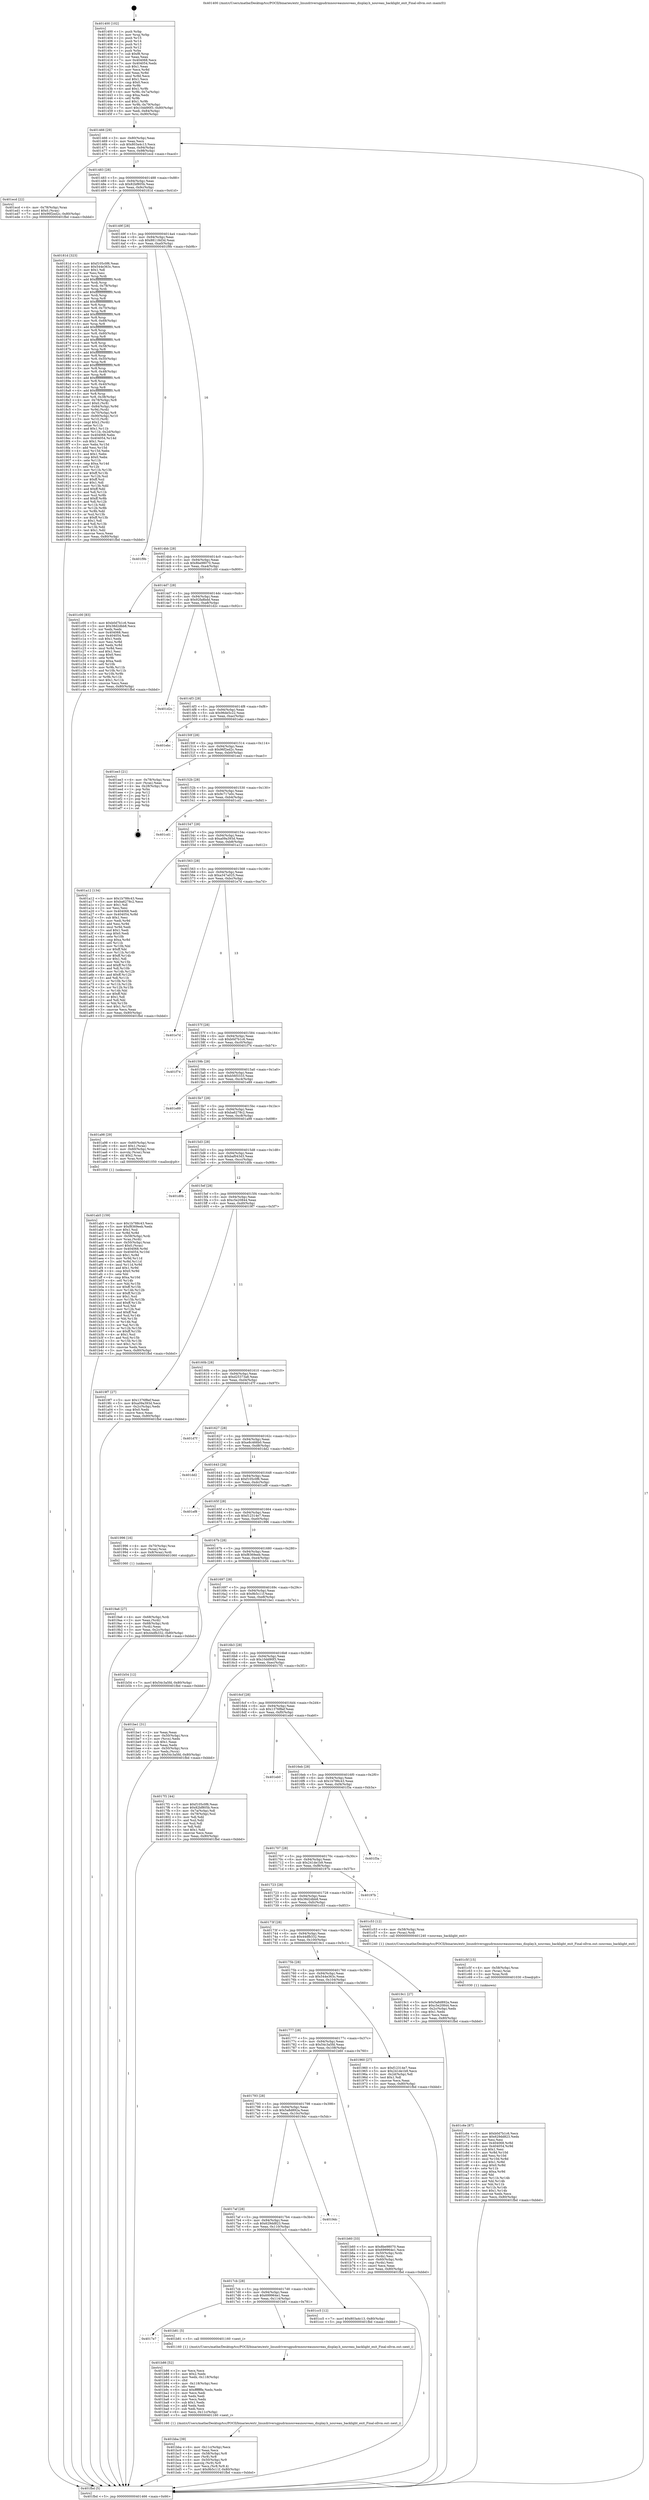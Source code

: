 digraph "0x401400" {
  label = "0x401400 (/mnt/c/Users/mathe/Desktop/tcc/POCII/binaries/extr_linuxdriversgpudrmnouveaunouveau_display.h_nouveau_backlight_exit_Final-ollvm.out::main(0))"
  labelloc = "t"
  node[shape=record]

  Entry [label="",width=0.3,height=0.3,shape=circle,fillcolor=black,style=filled]
  "0x401466" [label="{
     0x401466 [29]\l
     | [instrs]\l
     &nbsp;&nbsp;0x401466 \<+3\>: mov -0x80(%rbp),%eax\l
     &nbsp;&nbsp;0x401469 \<+2\>: mov %eax,%ecx\l
     &nbsp;&nbsp;0x40146b \<+6\>: sub $0x803a4c13,%ecx\l
     &nbsp;&nbsp;0x401471 \<+6\>: mov %eax,-0x94(%rbp)\l
     &nbsp;&nbsp;0x401477 \<+6\>: mov %ecx,-0x98(%rbp)\l
     &nbsp;&nbsp;0x40147d \<+6\>: je 0000000000401ecd \<main+0xacd\>\l
  }"]
  "0x401ecd" [label="{
     0x401ecd [22]\l
     | [instrs]\l
     &nbsp;&nbsp;0x401ecd \<+4\>: mov -0x78(%rbp),%rax\l
     &nbsp;&nbsp;0x401ed1 \<+6\>: movl $0x0,(%rax)\l
     &nbsp;&nbsp;0x401ed7 \<+7\>: movl $0x96f2ed2c,-0x80(%rbp)\l
     &nbsp;&nbsp;0x401ede \<+5\>: jmp 0000000000401fbd \<main+0xbbd\>\l
  }"]
  "0x401483" [label="{
     0x401483 [28]\l
     | [instrs]\l
     &nbsp;&nbsp;0x401483 \<+5\>: jmp 0000000000401488 \<main+0x88\>\l
     &nbsp;&nbsp;0x401488 \<+6\>: mov -0x94(%rbp),%eax\l
     &nbsp;&nbsp;0x40148e \<+5\>: sub $0x82bf805b,%eax\l
     &nbsp;&nbsp;0x401493 \<+6\>: mov %eax,-0x9c(%rbp)\l
     &nbsp;&nbsp;0x401499 \<+6\>: je 000000000040181d \<main+0x41d\>\l
  }"]
  Exit [label="",width=0.3,height=0.3,shape=circle,fillcolor=black,style=filled,peripheries=2]
  "0x40181d" [label="{
     0x40181d [323]\l
     | [instrs]\l
     &nbsp;&nbsp;0x40181d \<+5\>: mov $0xf105c0f6,%eax\l
     &nbsp;&nbsp;0x401822 \<+5\>: mov $0x544e363c,%ecx\l
     &nbsp;&nbsp;0x401827 \<+2\>: mov $0x1,%dl\l
     &nbsp;&nbsp;0x401829 \<+2\>: xor %esi,%esi\l
     &nbsp;&nbsp;0x40182b \<+3\>: mov %rsp,%rdi\l
     &nbsp;&nbsp;0x40182e \<+4\>: add $0xfffffffffffffff0,%rdi\l
     &nbsp;&nbsp;0x401832 \<+3\>: mov %rdi,%rsp\l
     &nbsp;&nbsp;0x401835 \<+4\>: mov %rdi,-0x78(%rbp)\l
     &nbsp;&nbsp;0x401839 \<+3\>: mov %rsp,%rdi\l
     &nbsp;&nbsp;0x40183c \<+4\>: add $0xfffffffffffffff0,%rdi\l
     &nbsp;&nbsp;0x401840 \<+3\>: mov %rdi,%rsp\l
     &nbsp;&nbsp;0x401843 \<+3\>: mov %rsp,%r8\l
     &nbsp;&nbsp;0x401846 \<+4\>: add $0xfffffffffffffff0,%r8\l
     &nbsp;&nbsp;0x40184a \<+3\>: mov %r8,%rsp\l
     &nbsp;&nbsp;0x40184d \<+4\>: mov %r8,-0x70(%rbp)\l
     &nbsp;&nbsp;0x401851 \<+3\>: mov %rsp,%r8\l
     &nbsp;&nbsp;0x401854 \<+4\>: add $0xfffffffffffffff0,%r8\l
     &nbsp;&nbsp;0x401858 \<+3\>: mov %r8,%rsp\l
     &nbsp;&nbsp;0x40185b \<+4\>: mov %r8,-0x68(%rbp)\l
     &nbsp;&nbsp;0x40185f \<+3\>: mov %rsp,%r8\l
     &nbsp;&nbsp;0x401862 \<+4\>: add $0xfffffffffffffff0,%r8\l
     &nbsp;&nbsp;0x401866 \<+3\>: mov %r8,%rsp\l
     &nbsp;&nbsp;0x401869 \<+4\>: mov %r8,-0x60(%rbp)\l
     &nbsp;&nbsp;0x40186d \<+3\>: mov %rsp,%r8\l
     &nbsp;&nbsp;0x401870 \<+4\>: add $0xfffffffffffffff0,%r8\l
     &nbsp;&nbsp;0x401874 \<+3\>: mov %r8,%rsp\l
     &nbsp;&nbsp;0x401877 \<+4\>: mov %r8,-0x58(%rbp)\l
     &nbsp;&nbsp;0x40187b \<+3\>: mov %rsp,%r8\l
     &nbsp;&nbsp;0x40187e \<+4\>: add $0xfffffffffffffff0,%r8\l
     &nbsp;&nbsp;0x401882 \<+3\>: mov %r8,%rsp\l
     &nbsp;&nbsp;0x401885 \<+4\>: mov %r8,-0x50(%rbp)\l
     &nbsp;&nbsp;0x401889 \<+3\>: mov %rsp,%r8\l
     &nbsp;&nbsp;0x40188c \<+4\>: add $0xfffffffffffffff0,%r8\l
     &nbsp;&nbsp;0x401890 \<+3\>: mov %r8,%rsp\l
     &nbsp;&nbsp;0x401893 \<+4\>: mov %r8,-0x48(%rbp)\l
     &nbsp;&nbsp;0x401897 \<+3\>: mov %rsp,%r8\l
     &nbsp;&nbsp;0x40189a \<+4\>: add $0xfffffffffffffff0,%r8\l
     &nbsp;&nbsp;0x40189e \<+3\>: mov %r8,%rsp\l
     &nbsp;&nbsp;0x4018a1 \<+4\>: mov %r8,-0x40(%rbp)\l
     &nbsp;&nbsp;0x4018a5 \<+3\>: mov %rsp,%r8\l
     &nbsp;&nbsp;0x4018a8 \<+4\>: add $0xfffffffffffffff0,%r8\l
     &nbsp;&nbsp;0x4018ac \<+3\>: mov %r8,%rsp\l
     &nbsp;&nbsp;0x4018af \<+4\>: mov %r8,-0x38(%rbp)\l
     &nbsp;&nbsp;0x4018b3 \<+4\>: mov -0x78(%rbp),%r8\l
     &nbsp;&nbsp;0x4018b7 \<+7\>: movl $0x0,(%r8)\l
     &nbsp;&nbsp;0x4018be \<+7\>: mov -0x84(%rbp),%r9d\l
     &nbsp;&nbsp;0x4018c5 \<+3\>: mov %r9d,(%rdi)\l
     &nbsp;&nbsp;0x4018c8 \<+4\>: mov -0x70(%rbp),%r8\l
     &nbsp;&nbsp;0x4018cc \<+7\>: mov -0x90(%rbp),%r10\l
     &nbsp;&nbsp;0x4018d3 \<+3\>: mov %r10,(%r8)\l
     &nbsp;&nbsp;0x4018d6 \<+3\>: cmpl $0x2,(%rdi)\l
     &nbsp;&nbsp;0x4018d9 \<+4\>: setne %r11b\l
     &nbsp;&nbsp;0x4018dd \<+4\>: and $0x1,%r11b\l
     &nbsp;&nbsp;0x4018e1 \<+4\>: mov %r11b,-0x2d(%rbp)\l
     &nbsp;&nbsp;0x4018e5 \<+7\>: mov 0x404068,%ebx\l
     &nbsp;&nbsp;0x4018ec \<+8\>: mov 0x404054,%r14d\l
     &nbsp;&nbsp;0x4018f4 \<+3\>: sub $0x1,%esi\l
     &nbsp;&nbsp;0x4018f7 \<+3\>: mov %ebx,%r15d\l
     &nbsp;&nbsp;0x4018fa \<+3\>: add %esi,%r15d\l
     &nbsp;&nbsp;0x4018fd \<+4\>: imul %r15d,%ebx\l
     &nbsp;&nbsp;0x401901 \<+3\>: and $0x1,%ebx\l
     &nbsp;&nbsp;0x401904 \<+3\>: cmp $0x0,%ebx\l
     &nbsp;&nbsp;0x401907 \<+4\>: sete %r11b\l
     &nbsp;&nbsp;0x40190b \<+4\>: cmp $0xa,%r14d\l
     &nbsp;&nbsp;0x40190f \<+4\>: setl %r12b\l
     &nbsp;&nbsp;0x401913 \<+3\>: mov %r11b,%r13b\l
     &nbsp;&nbsp;0x401916 \<+4\>: xor $0xff,%r13b\l
     &nbsp;&nbsp;0x40191a \<+3\>: mov %r12b,%sil\l
     &nbsp;&nbsp;0x40191d \<+4\>: xor $0xff,%sil\l
     &nbsp;&nbsp;0x401921 \<+3\>: xor $0x1,%dl\l
     &nbsp;&nbsp;0x401924 \<+3\>: mov %r13b,%dil\l
     &nbsp;&nbsp;0x401927 \<+4\>: and $0xff,%dil\l
     &nbsp;&nbsp;0x40192b \<+3\>: and %dl,%r11b\l
     &nbsp;&nbsp;0x40192e \<+3\>: mov %sil,%r8b\l
     &nbsp;&nbsp;0x401931 \<+4\>: and $0xff,%r8b\l
     &nbsp;&nbsp;0x401935 \<+3\>: and %dl,%r12b\l
     &nbsp;&nbsp;0x401938 \<+3\>: or %r11b,%dil\l
     &nbsp;&nbsp;0x40193b \<+3\>: or %r12b,%r8b\l
     &nbsp;&nbsp;0x40193e \<+3\>: xor %r8b,%dil\l
     &nbsp;&nbsp;0x401941 \<+3\>: or %sil,%r13b\l
     &nbsp;&nbsp;0x401944 \<+4\>: xor $0xff,%r13b\l
     &nbsp;&nbsp;0x401948 \<+3\>: or $0x1,%dl\l
     &nbsp;&nbsp;0x40194b \<+3\>: and %dl,%r13b\l
     &nbsp;&nbsp;0x40194e \<+3\>: or %r13b,%dil\l
     &nbsp;&nbsp;0x401951 \<+4\>: test $0x1,%dil\l
     &nbsp;&nbsp;0x401955 \<+3\>: cmovne %ecx,%eax\l
     &nbsp;&nbsp;0x401958 \<+3\>: mov %eax,-0x80(%rbp)\l
     &nbsp;&nbsp;0x40195b \<+5\>: jmp 0000000000401fbd \<main+0xbbd\>\l
  }"]
  "0x40149f" [label="{
     0x40149f [28]\l
     | [instrs]\l
     &nbsp;&nbsp;0x40149f \<+5\>: jmp 00000000004014a4 \<main+0xa4\>\l
     &nbsp;&nbsp;0x4014a4 \<+6\>: mov -0x94(%rbp),%eax\l
     &nbsp;&nbsp;0x4014aa \<+5\>: sub $0x88118d3d,%eax\l
     &nbsp;&nbsp;0x4014af \<+6\>: mov %eax,-0xa0(%rbp)\l
     &nbsp;&nbsp;0x4014b5 \<+6\>: je 0000000000401f9b \<main+0xb9b\>\l
  }"]
  "0x401c6e" [label="{
     0x401c6e [87]\l
     | [instrs]\l
     &nbsp;&nbsp;0x401c6e \<+5\>: mov $0xb0d7b1c6,%ecx\l
     &nbsp;&nbsp;0x401c73 \<+5\>: mov $0x629dd823,%edx\l
     &nbsp;&nbsp;0x401c78 \<+2\>: xor %esi,%esi\l
     &nbsp;&nbsp;0x401c7a \<+8\>: mov 0x404068,%r8d\l
     &nbsp;&nbsp;0x401c82 \<+8\>: mov 0x404054,%r9d\l
     &nbsp;&nbsp;0x401c8a \<+3\>: sub $0x1,%esi\l
     &nbsp;&nbsp;0x401c8d \<+3\>: mov %r8d,%r10d\l
     &nbsp;&nbsp;0x401c90 \<+3\>: add %esi,%r10d\l
     &nbsp;&nbsp;0x401c93 \<+4\>: imul %r10d,%r8d\l
     &nbsp;&nbsp;0x401c97 \<+4\>: and $0x1,%r8d\l
     &nbsp;&nbsp;0x401c9b \<+4\>: cmp $0x0,%r8d\l
     &nbsp;&nbsp;0x401c9f \<+4\>: sete %r11b\l
     &nbsp;&nbsp;0x401ca3 \<+4\>: cmp $0xa,%r9d\l
     &nbsp;&nbsp;0x401ca7 \<+3\>: setl %bl\l
     &nbsp;&nbsp;0x401caa \<+3\>: mov %r11b,%r14b\l
     &nbsp;&nbsp;0x401cad \<+3\>: and %bl,%r14b\l
     &nbsp;&nbsp;0x401cb0 \<+3\>: xor %bl,%r11b\l
     &nbsp;&nbsp;0x401cb3 \<+3\>: or %r11b,%r14b\l
     &nbsp;&nbsp;0x401cb6 \<+4\>: test $0x1,%r14b\l
     &nbsp;&nbsp;0x401cba \<+3\>: cmovne %edx,%ecx\l
     &nbsp;&nbsp;0x401cbd \<+3\>: mov %ecx,-0x80(%rbp)\l
     &nbsp;&nbsp;0x401cc0 \<+5\>: jmp 0000000000401fbd \<main+0xbbd\>\l
  }"]
  "0x401f9b" [label="{
     0x401f9b\l
  }", style=dashed]
  "0x4014bb" [label="{
     0x4014bb [28]\l
     | [instrs]\l
     &nbsp;&nbsp;0x4014bb \<+5\>: jmp 00000000004014c0 \<main+0xc0\>\l
     &nbsp;&nbsp;0x4014c0 \<+6\>: mov -0x94(%rbp),%eax\l
     &nbsp;&nbsp;0x4014c6 \<+5\>: sub $0x8be98070,%eax\l
     &nbsp;&nbsp;0x4014cb \<+6\>: mov %eax,-0xa4(%rbp)\l
     &nbsp;&nbsp;0x4014d1 \<+6\>: je 0000000000401c00 \<main+0x800\>\l
  }"]
  "0x401c5f" [label="{
     0x401c5f [15]\l
     | [instrs]\l
     &nbsp;&nbsp;0x401c5f \<+4\>: mov -0x58(%rbp),%rax\l
     &nbsp;&nbsp;0x401c63 \<+3\>: mov (%rax),%rax\l
     &nbsp;&nbsp;0x401c66 \<+3\>: mov %rax,%rdi\l
     &nbsp;&nbsp;0x401c69 \<+5\>: call 0000000000401030 \<free@plt\>\l
     | [calls]\l
     &nbsp;&nbsp;0x401030 \{1\} (unknown)\l
  }"]
  "0x401c00" [label="{
     0x401c00 [83]\l
     | [instrs]\l
     &nbsp;&nbsp;0x401c00 \<+5\>: mov $0xb0d7b1c6,%eax\l
     &nbsp;&nbsp;0x401c05 \<+5\>: mov $0x38d2dbb8,%ecx\l
     &nbsp;&nbsp;0x401c0a \<+2\>: xor %edx,%edx\l
     &nbsp;&nbsp;0x401c0c \<+7\>: mov 0x404068,%esi\l
     &nbsp;&nbsp;0x401c13 \<+7\>: mov 0x404054,%edi\l
     &nbsp;&nbsp;0x401c1a \<+3\>: sub $0x1,%edx\l
     &nbsp;&nbsp;0x401c1d \<+3\>: mov %esi,%r8d\l
     &nbsp;&nbsp;0x401c20 \<+3\>: add %edx,%r8d\l
     &nbsp;&nbsp;0x401c23 \<+4\>: imul %r8d,%esi\l
     &nbsp;&nbsp;0x401c27 \<+3\>: and $0x1,%esi\l
     &nbsp;&nbsp;0x401c2a \<+3\>: cmp $0x0,%esi\l
     &nbsp;&nbsp;0x401c2d \<+4\>: sete %r9b\l
     &nbsp;&nbsp;0x401c31 \<+3\>: cmp $0xa,%edi\l
     &nbsp;&nbsp;0x401c34 \<+4\>: setl %r10b\l
     &nbsp;&nbsp;0x401c38 \<+3\>: mov %r9b,%r11b\l
     &nbsp;&nbsp;0x401c3b \<+3\>: and %r10b,%r11b\l
     &nbsp;&nbsp;0x401c3e \<+3\>: xor %r10b,%r9b\l
     &nbsp;&nbsp;0x401c41 \<+3\>: or %r9b,%r11b\l
     &nbsp;&nbsp;0x401c44 \<+4\>: test $0x1,%r11b\l
     &nbsp;&nbsp;0x401c48 \<+3\>: cmovne %ecx,%eax\l
     &nbsp;&nbsp;0x401c4b \<+3\>: mov %eax,-0x80(%rbp)\l
     &nbsp;&nbsp;0x401c4e \<+5\>: jmp 0000000000401fbd \<main+0xbbd\>\l
  }"]
  "0x4014d7" [label="{
     0x4014d7 [28]\l
     | [instrs]\l
     &nbsp;&nbsp;0x4014d7 \<+5\>: jmp 00000000004014dc \<main+0xdc\>\l
     &nbsp;&nbsp;0x4014dc \<+6\>: mov -0x94(%rbp),%eax\l
     &nbsp;&nbsp;0x4014e2 \<+5\>: sub $0x92fa8bdd,%eax\l
     &nbsp;&nbsp;0x4014e7 \<+6\>: mov %eax,-0xa8(%rbp)\l
     &nbsp;&nbsp;0x4014ed \<+6\>: je 0000000000401d2c \<main+0x92c\>\l
  }"]
  "0x401bba" [label="{
     0x401bba [39]\l
     | [instrs]\l
     &nbsp;&nbsp;0x401bba \<+6\>: mov -0x11c(%rbp),%ecx\l
     &nbsp;&nbsp;0x401bc0 \<+3\>: imul %eax,%ecx\l
     &nbsp;&nbsp;0x401bc3 \<+4\>: mov -0x58(%rbp),%r8\l
     &nbsp;&nbsp;0x401bc7 \<+3\>: mov (%r8),%r8\l
     &nbsp;&nbsp;0x401bca \<+4\>: mov -0x50(%rbp),%r9\l
     &nbsp;&nbsp;0x401bce \<+3\>: movslq (%r9),%r9\l
     &nbsp;&nbsp;0x401bd1 \<+4\>: mov %ecx,(%r8,%r9,4)\l
     &nbsp;&nbsp;0x401bd5 \<+7\>: movl $0x9b5c11f,-0x80(%rbp)\l
     &nbsp;&nbsp;0x401bdc \<+5\>: jmp 0000000000401fbd \<main+0xbbd\>\l
  }"]
  "0x401d2c" [label="{
     0x401d2c\l
  }", style=dashed]
  "0x4014f3" [label="{
     0x4014f3 [28]\l
     | [instrs]\l
     &nbsp;&nbsp;0x4014f3 \<+5\>: jmp 00000000004014f8 \<main+0xf8\>\l
     &nbsp;&nbsp;0x4014f8 \<+6\>: mov -0x94(%rbp),%eax\l
     &nbsp;&nbsp;0x4014fe \<+5\>: sub $0x96de5c22,%eax\l
     &nbsp;&nbsp;0x401503 \<+6\>: mov %eax,-0xac(%rbp)\l
     &nbsp;&nbsp;0x401509 \<+6\>: je 0000000000401ebc \<main+0xabc\>\l
  }"]
  "0x401b86" [label="{
     0x401b86 [52]\l
     | [instrs]\l
     &nbsp;&nbsp;0x401b86 \<+2\>: xor %ecx,%ecx\l
     &nbsp;&nbsp;0x401b88 \<+5\>: mov $0x2,%edx\l
     &nbsp;&nbsp;0x401b8d \<+6\>: mov %edx,-0x118(%rbp)\l
     &nbsp;&nbsp;0x401b93 \<+1\>: cltd\l
     &nbsp;&nbsp;0x401b94 \<+6\>: mov -0x118(%rbp),%esi\l
     &nbsp;&nbsp;0x401b9a \<+2\>: idiv %esi\l
     &nbsp;&nbsp;0x401b9c \<+6\>: imul $0xfffffffe,%edx,%edx\l
     &nbsp;&nbsp;0x401ba2 \<+2\>: mov %ecx,%edi\l
     &nbsp;&nbsp;0x401ba4 \<+2\>: sub %edx,%edi\l
     &nbsp;&nbsp;0x401ba6 \<+2\>: mov %ecx,%edx\l
     &nbsp;&nbsp;0x401ba8 \<+3\>: sub $0x1,%edx\l
     &nbsp;&nbsp;0x401bab \<+2\>: add %edx,%edi\l
     &nbsp;&nbsp;0x401bad \<+2\>: sub %edi,%ecx\l
     &nbsp;&nbsp;0x401baf \<+6\>: mov %ecx,-0x11c(%rbp)\l
     &nbsp;&nbsp;0x401bb5 \<+5\>: call 0000000000401160 \<next_i\>\l
     | [calls]\l
     &nbsp;&nbsp;0x401160 \{1\} (/mnt/c/Users/mathe/Desktop/tcc/POCII/binaries/extr_linuxdriversgpudrmnouveaunouveau_display.h_nouveau_backlight_exit_Final-ollvm.out::next_i)\l
  }"]
  "0x401ebc" [label="{
     0x401ebc\l
  }", style=dashed]
  "0x40150f" [label="{
     0x40150f [28]\l
     | [instrs]\l
     &nbsp;&nbsp;0x40150f \<+5\>: jmp 0000000000401514 \<main+0x114\>\l
     &nbsp;&nbsp;0x401514 \<+6\>: mov -0x94(%rbp),%eax\l
     &nbsp;&nbsp;0x40151a \<+5\>: sub $0x96f2ed2c,%eax\l
     &nbsp;&nbsp;0x40151f \<+6\>: mov %eax,-0xb0(%rbp)\l
     &nbsp;&nbsp;0x401525 \<+6\>: je 0000000000401ee3 \<main+0xae3\>\l
  }"]
  "0x4017e7" [label="{
     0x4017e7\l
  }", style=dashed]
  "0x401ee3" [label="{
     0x401ee3 [21]\l
     | [instrs]\l
     &nbsp;&nbsp;0x401ee3 \<+4\>: mov -0x78(%rbp),%rax\l
     &nbsp;&nbsp;0x401ee7 \<+2\>: mov (%rax),%eax\l
     &nbsp;&nbsp;0x401ee9 \<+4\>: lea -0x28(%rbp),%rsp\l
     &nbsp;&nbsp;0x401eed \<+1\>: pop %rbx\l
     &nbsp;&nbsp;0x401eee \<+2\>: pop %r12\l
     &nbsp;&nbsp;0x401ef0 \<+2\>: pop %r13\l
     &nbsp;&nbsp;0x401ef2 \<+2\>: pop %r14\l
     &nbsp;&nbsp;0x401ef4 \<+2\>: pop %r15\l
     &nbsp;&nbsp;0x401ef6 \<+1\>: pop %rbp\l
     &nbsp;&nbsp;0x401ef7 \<+1\>: ret\l
  }"]
  "0x40152b" [label="{
     0x40152b [28]\l
     | [instrs]\l
     &nbsp;&nbsp;0x40152b \<+5\>: jmp 0000000000401530 \<main+0x130\>\l
     &nbsp;&nbsp;0x401530 \<+6\>: mov -0x94(%rbp),%eax\l
     &nbsp;&nbsp;0x401536 \<+5\>: sub $0x9c717e0c,%eax\l
     &nbsp;&nbsp;0x40153b \<+6\>: mov %eax,-0xb4(%rbp)\l
     &nbsp;&nbsp;0x401541 \<+6\>: je 0000000000401cd1 \<main+0x8d1\>\l
  }"]
  "0x401b81" [label="{
     0x401b81 [5]\l
     | [instrs]\l
     &nbsp;&nbsp;0x401b81 \<+5\>: call 0000000000401160 \<next_i\>\l
     | [calls]\l
     &nbsp;&nbsp;0x401160 \{1\} (/mnt/c/Users/mathe/Desktop/tcc/POCII/binaries/extr_linuxdriversgpudrmnouveaunouveau_display.h_nouveau_backlight_exit_Final-ollvm.out::next_i)\l
  }"]
  "0x401cd1" [label="{
     0x401cd1\l
  }", style=dashed]
  "0x401547" [label="{
     0x401547 [28]\l
     | [instrs]\l
     &nbsp;&nbsp;0x401547 \<+5\>: jmp 000000000040154c \<main+0x14c\>\l
     &nbsp;&nbsp;0x40154c \<+6\>: mov -0x94(%rbp),%eax\l
     &nbsp;&nbsp;0x401552 \<+5\>: sub $0xa09a393d,%eax\l
     &nbsp;&nbsp;0x401557 \<+6\>: mov %eax,-0xb8(%rbp)\l
     &nbsp;&nbsp;0x40155d \<+6\>: je 0000000000401a12 \<main+0x612\>\l
  }"]
  "0x4017cb" [label="{
     0x4017cb [28]\l
     | [instrs]\l
     &nbsp;&nbsp;0x4017cb \<+5\>: jmp 00000000004017d0 \<main+0x3d0\>\l
     &nbsp;&nbsp;0x4017d0 \<+6\>: mov -0x94(%rbp),%eax\l
     &nbsp;&nbsp;0x4017d6 \<+5\>: sub $0x699964e1,%eax\l
     &nbsp;&nbsp;0x4017db \<+6\>: mov %eax,-0x114(%rbp)\l
     &nbsp;&nbsp;0x4017e1 \<+6\>: je 0000000000401b81 \<main+0x781\>\l
  }"]
  "0x401a12" [label="{
     0x401a12 [134]\l
     | [instrs]\l
     &nbsp;&nbsp;0x401a12 \<+5\>: mov $0x1b788c43,%eax\l
     &nbsp;&nbsp;0x401a17 \<+5\>: mov $0xba6278c2,%ecx\l
     &nbsp;&nbsp;0x401a1c \<+2\>: mov $0x1,%dl\l
     &nbsp;&nbsp;0x401a1e \<+2\>: xor %esi,%esi\l
     &nbsp;&nbsp;0x401a20 \<+7\>: mov 0x404068,%edi\l
     &nbsp;&nbsp;0x401a27 \<+8\>: mov 0x404054,%r8d\l
     &nbsp;&nbsp;0x401a2f \<+3\>: sub $0x1,%esi\l
     &nbsp;&nbsp;0x401a32 \<+3\>: mov %edi,%r9d\l
     &nbsp;&nbsp;0x401a35 \<+3\>: add %esi,%r9d\l
     &nbsp;&nbsp;0x401a38 \<+4\>: imul %r9d,%edi\l
     &nbsp;&nbsp;0x401a3c \<+3\>: and $0x1,%edi\l
     &nbsp;&nbsp;0x401a3f \<+3\>: cmp $0x0,%edi\l
     &nbsp;&nbsp;0x401a42 \<+4\>: sete %r10b\l
     &nbsp;&nbsp;0x401a46 \<+4\>: cmp $0xa,%r8d\l
     &nbsp;&nbsp;0x401a4a \<+4\>: setl %r11b\l
     &nbsp;&nbsp;0x401a4e \<+3\>: mov %r10b,%bl\l
     &nbsp;&nbsp;0x401a51 \<+3\>: xor $0xff,%bl\l
     &nbsp;&nbsp;0x401a54 \<+3\>: mov %r11b,%r14b\l
     &nbsp;&nbsp;0x401a57 \<+4\>: xor $0xff,%r14b\l
     &nbsp;&nbsp;0x401a5b \<+3\>: xor $0x1,%dl\l
     &nbsp;&nbsp;0x401a5e \<+3\>: mov %bl,%r15b\l
     &nbsp;&nbsp;0x401a61 \<+4\>: and $0xff,%r15b\l
     &nbsp;&nbsp;0x401a65 \<+3\>: and %dl,%r10b\l
     &nbsp;&nbsp;0x401a68 \<+3\>: mov %r14b,%r12b\l
     &nbsp;&nbsp;0x401a6b \<+4\>: and $0xff,%r12b\l
     &nbsp;&nbsp;0x401a6f \<+3\>: and %dl,%r11b\l
     &nbsp;&nbsp;0x401a72 \<+3\>: or %r10b,%r15b\l
     &nbsp;&nbsp;0x401a75 \<+3\>: or %r11b,%r12b\l
     &nbsp;&nbsp;0x401a78 \<+3\>: xor %r12b,%r15b\l
     &nbsp;&nbsp;0x401a7b \<+3\>: or %r14b,%bl\l
     &nbsp;&nbsp;0x401a7e \<+3\>: xor $0xff,%bl\l
     &nbsp;&nbsp;0x401a81 \<+3\>: or $0x1,%dl\l
     &nbsp;&nbsp;0x401a84 \<+2\>: and %dl,%bl\l
     &nbsp;&nbsp;0x401a86 \<+3\>: or %bl,%r15b\l
     &nbsp;&nbsp;0x401a89 \<+4\>: test $0x1,%r15b\l
     &nbsp;&nbsp;0x401a8d \<+3\>: cmovne %ecx,%eax\l
     &nbsp;&nbsp;0x401a90 \<+3\>: mov %eax,-0x80(%rbp)\l
     &nbsp;&nbsp;0x401a93 \<+5\>: jmp 0000000000401fbd \<main+0xbbd\>\l
  }"]
  "0x401563" [label="{
     0x401563 [28]\l
     | [instrs]\l
     &nbsp;&nbsp;0x401563 \<+5\>: jmp 0000000000401568 \<main+0x168\>\l
     &nbsp;&nbsp;0x401568 \<+6\>: mov -0x94(%rbp),%eax\l
     &nbsp;&nbsp;0x40156e \<+5\>: sub $0xa347a025,%eax\l
     &nbsp;&nbsp;0x401573 \<+6\>: mov %eax,-0xbc(%rbp)\l
     &nbsp;&nbsp;0x401579 \<+6\>: je 0000000000401e7d \<main+0xa7d\>\l
  }"]
  "0x401cc5" [label="{
     0x401cc5 [12]\l
     | [instrs]\l
     &nbsp;&nbsp;0x401cc5 \<+7\>: movl $0x803a4c13,-0x80(%rbp)\l
     &nbsp;&nbsp;0x401ccc \<+5\>: jmp 0000000000401fbd \<main+0xbbd\>\l
  }"]
  "0x401e7d" [label="{
     0x401e7d\l
  }", style=dashed]
  "0x40157f" [label="{
     0x40157f [28]\l
     | [instrs]\l
     &nbsp;&nbsp;0x40157f \<+5\>: jmp 0000000000401584 \<main+0x184\>\l
     &nbsp;&nbsp;0x401584 \<+6\>: mov -0x94(%rbp),%eax\l
     &nbsp;&nbsp;0x40158a \<+5\>: sub $0xb0d7b1c6,%eax\l
     &nbsp;&nbsp;0x40158f \<+6\>: mov %eax,-0xc0(%rbp)\l
     &nbsp;&nbsp;0x401595 \<+6\>: je 0000000000401f74 \<main+0xb74\>\l
  }"]
  "0x4017af" [label="{
     0x4017af [28]\l
     | [instrs]\l
     &nbsp;&nbsp;0x4017af \<+5\>: jmp 00000000004017b4 \<main+0x3b4\>\l
     &nbsp;&nbsp;0x4017b4 \<+6\>: mov -0x94(%rbp),%eax\l
     &nbsp;&nbsp;0x4017ba \<+5\>: sub $0x629dd823,%eax\l
     &nbsp;&nbsp;0x4017bf \<+6\>: mov %eax,-0x110(%rbp)\l
     &nbsp;&nbsp;0x4017c5 \<+6\>: je 0000000000401cc5 \<main+0x8c5\>\l
  }"]
  "0x401f74" [label="{
     0x401f74\l
  }", style=dashed]
  "0x40159b" [label="{
     0x40159b [28]\l
     | [instrs]\l
     &nbsp;&nbsp;0x40159b \<+5\>: jmp 00000000004015a0 \<main+0x1a0\>\l
     &nbsp;&nbsp;0x4015a0 \<+6\>: mov -0x94(%rbp),%eax\l
     &nbsp;&nbsp;0x4015a6 \<+5\>: sub $0xb56f3333,%eax\l
     &nbsp;&nbsp;0x4015ab \<+6\>: mov %eax,-0xc4(%rbp)\l
     &nbsp;&nbsp;0x4015b1 \<+6\>: je 0000000000401e89 \<main+0xa89\>\l
  }"]
  "0x4019dc" [label="{
     0x4019dc\l
  }", style=dashed]
  "0x401e89" [label="{
     0x401e89\l
  }", style=dashed]
  "0x4015b7" [label="{
     0x4015b7 [28]\l
     | [instrs]\l
     &nbsp;&nbsp;0x4015b7 \<+5\>: jmp 00000000004015bc \<main+0x1bc\>\l
     &nbsp;&nbsp;0x4015bc \<+6\>: mov -0x94(%rbp),%eax\l
     &nbsp;&nbsp;0x4015c2 \<+5\>: sub $0xba6278c2,%eax\l
     &nbsp;&nbsp;0x4015c7 \<+6\>: mov %eax,-0xc8(%rbp)\l
     &nbsp;&nbsp;0x4015cd \<+6\>: je 0000000000401a98 \<main+0x698\>\l
  }"]
  "0x401793" [label="{
     0x401793 [28]\l
     | [instrs]\l
     &nbsp;&nbsp;0x401793 \<+5\>: jmp 0000000000401798 \<main+0x398\>\l
     &nbsp;&nbsp;0x401798 \<+6\>: mov -0x94(%rbp),%eax\l
     &nbsp;&nbsp;0x40179e \<+5\>: sub $0x5a8d892a,%eax\l
     &nbsp;&nbsp;0x4017a3 \<+6\>: mov %eax,-0x10c(%rbp)\l
     &nbsp;&nbsp;0x4017a9 \<+6\>: je 00000000004019dc \<main+0x5dc\>\l
  }"]
  "0x401a98" [label="{
     0x401a98 [29]\l
     | [instrs]\l
     &nbsp;&nbsp;0x401a98 \<+4\>: mov -0x60(%rbp),%rax\l
     &nbsp;&nbsp;0x401a9c \<+6\>: movl $0x1,(%rax)\l
     &nbsp;&nbsp;0x401aa2 \<+4\>: mov -0x60(%rbp),%rax\l
     &nbsp;&nbsp;0x401aa6 \<+3\>: movslq (%rax),%rax\l
     &nbsp;&nbsp;0x401aa9 \<+4\>: shl $0x2,%rax\l
     &nbsp;&nbsp;0x401aad \<+3\>: mov %rax,%rdi\l
     &nbsp;&nbsp;0x401ab0 \<+5\>: call 0000000000401050 \<malloc@plt\>\l
     | [calls]\l
     &nbsp;&nbsp;0x401050 \{1\} (unknown)\l
  }"]
  "0x4015d3" [label="{
     0x4015d3 [28]\l
     | [instrs]\l
     &nbsp;&nbsp;0x4015d3 \<+5\>: jmp 00000000004015d8 \<main+0x1d8\>\l
     &nbsp;&nbsp;0x4015d8 \<+6\>: mov -0x94(%rbp),%eax\l
     &nbsp;&nbsp;0x4015de \<+5\>: sub $0xbaf043d3,%eax\l
     &nbsp;&nbsp;0x4015e3 \<+6\>: mov %eax,-0xcc(%rbp)\l
     &nbsp;&nbsp;0x4015e9 \<+6\>: je 0000000000401d0b \<main+0x90b\>\l
  }"]
  "0x401b60" [label="{
     0x401b60 [33]\l
     | [instrs]\l
     &nbsp;&nbsp;0x401b60 \<+5\>: mov $0x8be98070,%eax\l
     &nbsp;&nbsp;0x401b65 \<+5\>: mov $0x699964e1,%ecx\l
     &nbsp;&nbsp;0x401b6a \<+4\>: mov -0x50(%rbp),%rdx\l
     &nbsp;&nbsp;0x401b6e \<+2\>: mov (%rdx),%esi\l
     &nbsp;&nbsp;0x401b70 \<+4\>: mov -0x60(%rbp),%rdx\l
     &nbsp;&nbsp;0x401b74 \<+2\>: cmp (%rdx),%esi\l
     &nbsp;&nbsp;0x401b76 \<+3\>: cmovl %ecx,%eax\l
     &nbsp;&nbsp;0x401b79 \<+3\>: mov %eax,-0x80(%rbp)\l
     &nbsp;&nbsp;0x401b7c \<+5\>: jmp 0000000000401fbd \<main+0xbbd\>\l
  }"]
  "0x401d0b" [label="{
     0x401d0b\l
  }", style=dashed]
  "0x4015ef" [label="{
     0x4015ef [28]\l
     | [instrs]\l
     &nbsp;&nbsp;0x4015ef \<+5\>: jmp 00000000004015f4 \<main+0x1f4\>\l
     &nbsp;&nbsp;0x4015f4 \<+6\>: mov -0x94(%rbp),%eax\l
     &nbsp;&nbsp;0x4015fa \<+5\>: sub $0xc5e20844,%eax\l
     &nbsp;&nbsp;0x4015ff \<+6\>: mov %eax,-0xd0(%rbp)\l
     &nbsp;&nbsp;0x401605 \<+6\>: je 00000000004019f7 \<main+0x5f7\>\l
  }"]
  "0x401ab5" [label="{
     0x401ab5 [159]\l
     | [instrs]\l
     &nbsp;&nbsp;0x401ab5 \<+5\>: mov $0x1b788c43,%ecx\l
     &nbsp;&nbsp;0x401aba \<+5\>: mov $0xf8369eeb,%edx\l
     &nbsp;&nbsp;0x401abf \<+3\>: mov $0x1,%sil\l
     &nbsp;&nbsp;0x401ac2 \<+3\>: xor %r8d,%r8d\l
     &nbsp;&nbsp;0x401ac5 \<+4\>: mov -0x58(%rbp),%rdi\l
     &nbsp;&nbsp;0x401ac9 \<+3\>: mov %rax,(%rdi)\l
     &nbsp;&nbsp;0x401acc \<+4\>: mov -0x50(%rbp),%rax\l
     &nbsp;&nbsp;0x401ad0 \<+6\>: movl $0x0,(%rax)\l
     &nbsp;&nbsp;0x401ad6 \<+8\>: mov 0x404068,%r9d\l
     &nbsp;&nbsp;0x401ade \<+8\>: mov 0x404054,%r10d\l
     &nbsp;&nbsp;0x401ae6 \<+4\>: sub $0x1,%r8d\l
     &nbsp;&nbsp;0x401aea \<+3\>: mov %r9d,%r11d\l
     &nbsp;&nbsp;0x401aed \<+3\>: add %r8d,%r11d\l
     &nbsp;&nbsp;0x401af0 \<+4\>: imul %r11d,%r9d\l
     &nbsp;&nbsp;0x401af4 \<+4\>: and $0x1,%r9d\l
     &nbsp;&nbsp;0x401af8 \<+4\>: cmp $0x0,%r9d\l
     &nbsp;&nbsp;0x401afc \<+3\>: sete %bl\l
     &nbsp;&nbsp;0x401aff \<+4\>: cmp $0xa,%r10d\l
     &nbsp;&nbsp;0x401b03 \<+4\>: setl %r14b\l
     &nbsp;&nbsp;0x401b07 \<+3\>: mov %bl,%r15b\l
     &nbsp;&nbsp;0x401b0a \<+4\>: xor $0xff,%r15b\l
     &nbsp;&nbsp;0x401b0e \<+3\>: mov %r14b,%r12b\l
     &nbsp;&nbsp;0x401b11 \<+4\>: xor $0xff,%r12b\l
     &nbsp;&nbsp;0x401b15 \<+4\>: xor $0x1,%sil\l
     &nbsp;&nbsp;0x401b19 \<+3\>: mov %r15b,%r13b\l
     &nbsp;&nbsp;0x401b1c \<+4\>: and $0xff,%r13b\l
     &nbsp;&nbsp;0x401b20 \<+3\>: and %sil,%bl\l
     &nbsp;&nbsp;0x401b23 \<+3\>: mov %r12b,%al\l
     &nbsp;&nbsp;0x401b26 \<+2\>: and $0xff,%al\l
     &nbsp;&nbsp;0x401b28 \<+3\>: and %sil,%r14b\l
     &nbsp;&nbsp;0x401b2b \<+3\>: or %bl,%r13b\l
     &nbsp;&nbsp;0x401b2e \<+3\>: or %r14b,%al\l
     &nbsp;&nbsp;0x401b31 \<+3\>: xor %al,%r13b\l
     &nbsp;&nbsp;0x401b34 \<+3\>: or %r12b,%r15b\l
     &nbsp;&nbsp;0x401b37 \<+4\>: xor $0xff,%r15b\l
     &nbsp;&nbsp;0x401b3b \<+4\>: or $0x1,%sil\l
     &nbsp;&nbsp;0x401b3f \<+3\>: and %sil,%r15b\l
     &nbsp;&nbsp;0x401b42 \<+3\>: or %r15b,%r13b\l
     &nbsp;&nbsp;0x401b45 \<+4\>: test $0x1,%r13b\l
     &nbsp;&nbsp;0x401b49 \<+3\>: cmovne %edx,%ecx\l
     &nbsp;&nbsp;0x401b4c \<+3\>: mov %ecx,-0x80(%rbp)\l
     &nbsp;&nbsp;0x401b4f \<+5\>: jmp 0000000000401fbd \<main+0xbbd\>\l
  }"]
  "0x4019f7" [label="{
     0x4019f7 [27]\l
     | [instrs]\l
     &nbsp;&nbsp;0x4019f7 \<+5\>: mov $0x1376f8ef,%eax\l
     &nbsp;&nbsp;0x4019fc \<+5\>: mov $0xa09a393d,%ecx\l
     &nbsp;&nbsp;0x401a01 \<+3\>: mov -0x2c(%rbp),%edx\l
     &nbsp;&nbsp;0x401a04 \<+3\>: cmp $0x0,%edx\l
     &nbsp;&nbsp;0x401a07 \<+3\>: cmove %ecx,%eax\l
     &nbsp;&nbsp;0x401a0a \<+3\>: mov %eax,-0x80(%rbp)\l
     &nbsp;&nbsp;0x401a0d \<+5\>: jmp 0000000000401fbd \<main+0xbbd\>\l
  }"]
  "0x40160b" [label="{
     0x40160b [28]\l
     | [instrs]\l
     &nbsp;&nbsp;0x40160b \<+5\>: jmp 0000000000401610 \<main+0x210\>\l
     &nbsp;&nbsp;0x401610 \<+6\>: mov -0x94(%rbp),%eax\l
     &nbsp;&nbsp;0x401616 \<+5\>: sub $0xd25373a8,%eax\l
     &nbsp;&nbsp;0x40161b \<+6\>: mov %eax,-0xd4(%rbp)\l
     &nbsp;&nbsp;0x401621 \<+6\>: je 0000000000401d7f \<main+0x97f\>\l
  }"]
  "0x4019a6" [label="{
     0x4019a6 [27]\l
     | [instrs]\l
     &nbsp;&nbsp;0x4019a6 \<+4\>: mov -0x68(%rbp),%rdi\l
     &nbsp;&nbsp;0x4019aa \<+2\>: mov %eax,(%rdi)\l
     &nbsp;&nbsp;0x4019ac \<+4\>: mov -0x68(%rbp),%rdi\l
     &nbsp;&nbsp;0x4019b0 \<+2\>: mov (%rdi),%eax\l
     &nbsp;&nbsp;0x4019b2 \<+3\>: mov %eax,-0x2c(%rbp)\l
     &nbsp;&nbsp;0x4019b5 \<+7\>: movl $0x44dfb332,-0x80(%rbp)\l
     &nbsp;&nbsp;0x4019bc \<+5\>: jmp 0000000000401fbd \<main+0xbbd\>\l
  }"]
  "0x401d7f" [label="{
     0x401d7f\l
  }", style=dashed]
  "0x401627" [label="{
     0x401627 [28]\l
     | [instrs]\l
     &nbsp;&nbsp;0x401627 \<+5\>: jmp 000000000040162c \<main+0x22c\>\l
     &nbsp;&nbsp;0x40162c \<+6\>: mov -0x94(%rbp),%eax\l
     &nbsp;&nbsp;0x401632 \<+5\>: sub $0xe8c466b0,%eax\l
     &nbsp;&nbsp;0x401637 \<+6\>: mov %eax,-0xd8(%rbp)\l
     &nbsp;&nbsp;0x40163d \<+6\>: je 0000000000401dd2 \<main+0x9d2\>\l
  }"]
  "0x401777" [label="{
     0x401777 [28]\l
     | [instrs]\l
     &nbsp;&nbsp;0x401777 \<+5\>: jmp 000000000040177c \<main+0x37c\>\l
     &nbsp;&nbsp;0x40177c \<+6\>: mov -0x94(%rbp),%eax\l
     &nbsp;&nbsp;0x401782 \<+5\>: sub $0x54c3a5fd,%eax\l
     &nbsp;&nbsp;0x401787 \<+6\>: mov %eax,-0x108(%rbp)\l
     &nbsp;&nbsp;0x40178d \<+6\>: je 0000000000401b60 \<main+0x760\>\l
  }"]
  "0x401dd2" [label="{
     0x401dd2\l
  }", style=dashed]
  "0x401643" [label="{
     0x401643 [28]\l
     | [instrs]\l
     &nbsp;&nbsp;0x401643 \<+5\>: jmp 0000000000401648 \<main+0x248\>\l
     &nbsp;&nbsp;0x401648 \<+6\>: mov -0x94(%rbp),%eax\l
     &nbsp;&nbsp;0x40164e \<+5\>: sub $0xf105c0f6,%eax\l
     &nbsp;&nbsp;0x401653 \<+6\>: mov %eax,-0xdc(%rbp)\l
     &nbsp;&nbsp;0x401659 \<+6\>: je 0000000000401ef8 \<main+0xaf8\>\l
  }"]
  "0x401960" [label="{
     0x401960 [27]\l
     | [instrs]\l
     &nbsp;&nbsp;0x401960 \<+5\>: mov $0xf12314e7,%eax\l
     &nbsp;&nbsp;0x401965 \<+5\>: mov $0x241de1b9,%ecx\l
     &nbsp;&nbsp;0x40196a \<+3\>: mov -0x2d(%rbp),%dl\l
     &nbsp;&nbsp;0x40196d \<+3\>: test $0x1,%dl\l
     &nbsp;&nbsp;0x401970 \<+3\>: cmovne %ecx,%eax\l
     &nbsp;&nbsp;0x401973 \<+3\>: mov %eax,-0x80(%rbp)\l
     &nbsp;&nbsp;0x401976 \<+5\>: jmp 0000000000401fbd \<main+0xbbd\>\l
  }"]
  "0x401ef8" [label="{
     0x401ef8\l
  }", style=dashed]
  "0x40165f" [label="{
     0x40165f [28]\l
     | [instrs]\l
     &nbsp;&nbsp;0x40165f \<+5\>: jmp 0000000000401664 \<main+0x264\>\l
     &nbsp;&nbsp;0x401664 \<+6\>: mov -0x94(%rbp),%eax\l
     &nbsp;&nbsp;0x40166a \<+5\>: sub $0xf12314e7,%eax\l
     &nbsp;&nbsp;0x40166f \<+6\>: mov %eax,-0xe0(%rbp)\l
     &nbsp;&nbsp;0x401675 \<+6\>: je 0000000000401996 \<main+0x596\>\l
  }"]
  "0x40175b" [label="{
     0x40175b [28]\l
     | [instrs]\l
     &nbsp;&nbsp;0x40175b \<+5\>: jmp 0000000000401760 \<main+0x360\>\l
     &nbsp;&nbsp;0x401760 \<+6\>: mov -0x94(%rbp),%eax\l
     &nbsp;&nbsp;0x401766 \<+5\>: sub $0x544e363c,%eax\l
     &nbsp;&nbsp;0x40176b \<+6\>: mov %eax,-0x104(%rbp)\l
     &nbsp;&nbsp;0x401771 \<+6\>: je 0000000000401960 \<main+0x560\>\l
  }"]
  "0x401996" [label="{
     0x401996 [16]\l
     | [instrs]\l
     &nbsp;&nbsp;0x401996 \<+4\>: mov -0x70(%rbp),%rax\l
     &nbsp;&nbsp;0x40199a \<+3\>: mov (%rax),%rax\l
     &nbsp;&nbsp;0x40199d \<+4\>: mov 0x8(%rax),%rdi\l
     &nbsp;&nbsp;0x4019a1 \<+5\>: call 0000000000401060 \<atoi@plt\>\l
     | [calls]\l
     &nbsp;&nbsp;0x401060 \{1\} (unknown)\l
  }"]
  "0x40167b" [label="{
     0x40167b [28]\l
     | [instrs]\l
     &nbsp;&nbsp;0x40167b \<+5\>: jmp 0000000000401680 \<main+0x280\>\l
     &nbsp;&nbsp;0x401680 \<+6\>: mov -0x94(%rbp),%eax\l
     &nbsp;&nbsp;0x401686 \<+5\>: sub $0xf8369eeb,%eax\l
     &nbsp;&nbsp;0x40168b \<+6\>: mov %eax,-0xe4(%rbp)\l
     &nbsp;&nbsp;0x401691 \<+6\>: je 0000000000401b54 \<main+0x754\>\l
  }"]
  "0x4019c1" [label="{
     0x4019c1 [27]\l
     | [instrs]\l
     &nbsp;&nbsp;0x4019c1 \<+5\>: mov $0x5a8d892a,%eax\l
     &nbsp;&nbsp;0x4019c6 \<+5\>: mov $0xc5e20844,%ecx\l
     &nbsp;&nbsp;0x4019cb \<+3\>: mov -0x2c(%rbp),%edx\l
     &nbsp;&nbsp;0x4019ce \<+3\>: cmp $0x1,%edx\l
     &nbsp;&nbsp;0x4019d1 \<+3\>: cmovl %ecx,%eax\l
     &nbsp;&nbsp;0x4019d4 \<+3\>: mov %eax,-0x80(%rbp)\l
     &nbsp;&nbsp;0x4019d7 \<+5\>: jmp 0000000000401fbd \<main+0xbbd\>\l
  }"]
  "0x401b54" [label="{
     0x401b54 [12]\l
     | [instrs]\l
     &nbsp;&nbsp;0x401b54 \<+7\>: movl $0x54c3a5fd,-0x80(%rbp)\l
     &nbsp;&nbsp;0x401b5b \<+5\>: jmp 0000000000401fbd \<main+0xbbd\>\l
  }"]
  "0x401697" [label="{
     0x401697 [28]\l
     | [instrs]\l
     &nbsp;&nbsp;0x401697 \<+5\>: jmp 000000000040169c \<main+0x29c\>\l
     &nbsp;&nbsp;0x40169c \<+6\>: mov -0x94(%rbp),%eax\l
     &nbsp;&nbsp;0x4016a2 \<+5\>: sub $0x9b5c11f,%eax\l
     &nbsp;&nbsp;0x4016a7 \<+6\>: mov %eax,-0xe8(%rbp)\l
     &nbsp;&nbsp;0x4016ad \<+6\>: je 0000000000401be1 \<main+0x7e1\>\l
  }"]
  "0x40173f" [label="{
     0x40173f [28]\l
     | [instrs]\l
     &nbsp;&nbsp;0x40173f \<+5\>: jmp 0000000000401744 \<main+0x344\>\l
     &nbsp;&nbsp;0x401744 \<+6\>: mov -0x94(%rbp),%eax\l
     &nbsp;&nbsp;0x40174a \<+5\>: sub $0x44dfb332,%eax\l
     &nbsp;&nbsp;0x40174f \<+6\>: mov %eax,-0x100(%rbp)\l
     &nbsp;&nbsp;0x401755 \<+6\>: je 00000000004019c1 \<main+0x5c1\>\l
  }"]
  "0x401be1" [label="{
     0x401be1 [31]\l
     | [instrs]\l
     &nbsp;&nbsp;0x401be1 \<+2\>: xor %eax,%eax\l
     &nbsp;&nbsp;0x401be3 \<+4\>: mov -0x50(%rbp),%rcx\l
     &nbsp;&nbsp;0x401be7 \<+2\>: mov (%rcx),%edx\l
     &nbsp;&nbsp;0x401be9 \<+3\>: sub $0x1,%eax\l
     &nbsp;&nbsp;0x401bec \<+2\>: sub %eax,%edx\l
     &nbsp;&nbsp;0x401bee \<+4\>: mov -0x50(%rbp),%rcx\l
     &nbsp;&nbsp;0x401bf2 \<+2\>: mov %edx,(%rcx)\l
     &nbsp;&nbsp;0x401bf4 \<+7\>: movl $0x54c3a5fd,-0x80(%rbp)\l
     &nbsp;&nbsp;0x401bfb \<+5\>: jmp 0000000000401fbd \<main+0xbbd\>\l
  }"]
  "0x4016b3" [label="{
     0x4016b3 [28]\l
     | [instrs]\l
     &nbsp;&nbsp;0x4016b3 \<+5\>: jmp 00000000004016b8 \<main+0x2b8\>\l
     &nbsp;&nbsp;0x4016b8 \<+6\>: mov -0x94(%rbp),%eax\l
     &nbsp;&nbsp;0x4016be \<+5\>: sub $0x10dd90f3,%eax\l
     &nbsp;&nbsp;0x4016c3 \<+6\>: mov %eax,-0xec(%rbp)\l
     &nbsp;&nbsp;0x4016c9 \<+6\>: je 00000000004017f1 \<main+0x3f1\>\l
  }"]
  "0x401c53" [label="{
     0x401c53 [12]\l
     | [instrs]\l
     &nbsp;&nbsp;0x401c53 \<+4\>: mov -0x58(%rbp),%rax\l
     &nbsp;&nbsp;0x401c57 \<+3\>: mov (%rax),%rdi\l
     &nbsp;&nbsp;0x401c5a \<+5\>: call 0000000000401240 \<nouveau_backlight_exit\>\l
     | [calls]\l
     &nbsp;&nbsp;0x401240 \{1\} (/mnt/c/Users/mathe/Desktop/tcc/POCII/binaries/extr_linuxdriversgpudrmnouveaunouveau_display.h_nouveau_backlight_exit_Final-ollvm.out::nouveau_backlight_exit)\l
  }"]
  "0x4017f1" [label="{
     0x4017f1 [44]\l
     | [instrs]\l
     &nbsp;&nbsp;0x4017f1 \<+5\>: mov $0xf105c0f6,%eax\l
     &nbsp;&nbsp;0x4017f6 \<+5\>: mov $0x82bf805b,%ecx\l
     &nbsp;&nbsp;0x4017fb \<+3\>: mov -0x7a(%rbp),%dl\l
     &nbsp;&nbsp;0x4017fe \<+4\>: mov -0x79(%rbp),%sil\l
     &nbsp;&nbsp;0x401802 \<+3\>: mov %dl,%dil\l
     &nbsp;&nbsp;0x401805 \<+3\>: and %sil,%dil\l
     &nbsp;&nbsp;0x401808 \<+3\>: xor %sil,%dl\l
     &nbsp;&nbsp;0x40180b \<+3\>: or %dl,%dil\l
     &nbsp;&nbsp;0x40180e \<+4\>: test $0x1,%dil\l
     &nbsp;&nbsp;0x401812 \<+3\>: cmovne %ecx,%eax\l
     &nbsp;&nbsp;0x401815 \<+3\>: mov %eax,-0x80(%rbp)\l
     &nbsp;&nbsp;0x401818 \<+5\>: jmp 0000000000401fbd \<main+0xbbd\>\l
  }"]
  "0x4016cf" [label="{
     0x4016cf [28]\l
     | [instrs]\l
     &nbsp;&nbsp;0x4016cf \<+5\>: jmp 00000000004016d4 \<main+0x2d4\>\l
     &nbsp;&nbsp;0x4016d4 \<+6\>: mov -0x94(%rbp),%eax\l
     &nbsp;&nbsp;0x4016da \<+5\>: sub $0x1376f8ef,%eax\l
     &nbsp;&nbsp;0x4016df \<+6\>: mov %eax,-0xf0(%rbp)\l
     &nbsp;&nbsp;0x4016e5 \<+6\>: je 0000000000401eb0 \<main+0xab0\>\l
  }"]
  "0x401fbd" [label="{
     0x401fbd [5]\l
     | [instrs]\l
     &nbsp;&nbsp;0x401fbd \<+5\>: jmp 0000000000401466 \<main+0x66\>\l
  }"]
  "0x401400" [label="{
     0x401400 [102]\l
     | [instrs]\l
     &nbsp;&nbsp;0x401400 \<+1\>: push %rbp\l
     &nbsp;&nbsp;0x401401 \<+3\>: mov %rsp,%rbp\l
     &nbsp;&nbsp;0x401404 \<+2\>: push %r15\l
     &nbsp;&nbsp;0x401406 \<+2\>: push %r14\l
     &nbsp;&nbsp;0x401408 \<+2\>: push %r13\l
     &nbsp;&nbsp;0x40140a \<+2\>: push %r12\l
     &nbsp;&nbsp;0x40140c \<+1\>: push %rbx\l
     &nbsp;&nbsp;0x40140d \<+7\>: sub $0xf8,%rsp\l
     &nbsp;&nbsp;0x401414 \<+2\>: xor %eax,%eax\l
     &nbsp;&nbsp;0x401416 \<+7\>: mov 0x404068,%ecx\l
     &nbsp;&nbsp;0x40141d \<+7\>: mov 0x404054,%edx\l
     &nbsp;&nbsp;0x401424 \<+3\>: sub $0x1,%eax\l
     &nbsp;&nbsp;0x401427 \<+3\>: mov %ecx,%r8d\l
     &nbsp;&nbsp;0x40142a \<+3\>: add %eax,%r8d\l
     &nbsp;&nbsp;0x40142d \<+4\>: imul %r8d,%ecx\l
     &nbsp;&nbsp;0x401431 \<+3\>: and $0x1,%ecx\l
     &nbsp;&nbsp;0x401434 \<+3\>: cmp $0x0,%ecx\l
     &nbsp;&nbsp;0x401437 \<+4\>: sete %r9b\l
     &nbsp;&nbsp;0x40143b \<+4\>: and $0x1,%r9b\l
     &nbsp;&nbsp;0x40143f \<+4\>: mov %r9b,-0x7a(%rbp)\l
     &nbsp;&nbsp;0x401443 \<+3\>: cmp $0xa,%edx\l
     &nbsp;&nbsp;0x401446 \<+4\>: setl %r9b\l
     &nbsp;&nbsp;0x40144a \<+4\>: and $0x1,%r9b\l
     &nbsp;&nbsp;0x40144e \<+4\>: mov %r9b,-0x79(%rbp)\l
     &nbsp;&nbsp;0x401452 \<+7\>: movl $0x10dd90f3,-0x80(%rbp)\l
     &nbsp;&nbsp;0x401459 \<+6\>: mov %edi,-0x84(%rbp)\l
     &nbsp;&nbsp;0x40145f \<+7\>: mov %rsi,-0x90(%rbp)\l
  }"]
  "0x401723" [label="{
     0x401723 [28]\l
     | [instrs]\l
     &nbsp;&nbsp;0x401723 \<+5\>: jmp 0000000000401728 \<main+0x328\>\l
     &nbsp;&nbsp;0x401728 \<+6\>: mov -0x94(%rbp),%eax\l
     &nbsp;&nbsp;0x40172e \<+5\>: sub $0x38d2dbb8,%eax\l
     &nbsp;&nbsp;0x401733 \<+6\>: mov %eax,-0xfc(%rbp)\l
     &nbsp;&nbsp;0x401739 \<+6\>: je 0000000000401c53 \<main+0x853\>\l
  }"]
  "0x40197b" [label="{
     0x40197b\l
  }", style=dashed]
  "0x401eb0" [label="{
     0x401eb0\l
  }", style=dashed]
  "0x4016eb" [label="{
     0x4016eb [28]\l
     | [instrs]\l
     &nbsp;&nbsp;0x4016eb \<+5\>: jmp 00000000004016f0 \<main+0x2f0\>\l
     &nbsp;&nbsp;0x4016f0 \<+6\>: mov -0x94(%rbp),%eax\l
     &nbsp;&nbsp;0x4016f6 \<+5\>: sub $0x1b788c43,%eax\l
     &nbsp;&nbsp;0x4016fb \<+6\>: mov %eax,-0xf4(%rbp)\l
     &nbsp;&nbsp;0x401701 \<+6\>: je 0000000000401f3a \<main+0xb3a\>\l
  }"]
  "0x401707" [label="{
     0x401707 [28]\l
     | [instrs]\l
     &nbsp;&nbsp;0x401707 \<+5\>: jmp 000000000040170c \<main+0x30c\>\l
     &nbsp;&nbsp;0x40170c \<+6\>: mov -0x94(%rbp),%eax\l
     &nbsp;&nbsp;0x401712 \<+5\>: sub $0x241de1b9,%eax\l
     &nbsp;&nbsp;0x401717 \<+6\>: mov %eax,-0xf8(%rbp)\l
     &nbsp;&nbsp;0x40171d \<+6\>: je 000000000040197b \<main+0x57b\>\l
  }"]
  "0x401f3a" [label="{
     0x401f3a\l
  }", style=dashed]
  Entry -> "0x401400" [label=" 1"]
  "0x401466" -> "0x401ecd" [label=" 1"]
  "0x401466" -> "0x401483" [label=" 17"]
  "0x401ee3" -> Exit [label=" 1"]
  "0x401483" -> "0x40181d" [label=" 1"]
  "0x401483" -> "0x40149f" [label=" 16"]
  "0x401ecd" -> "0x401fbd" [label=" 1"]
  "0x40149f" -> "0x401f9b" [label=" 0"]
  "0x40149f" -> "0x4014bb" [label=" 16"]
  "0x401cc5" -> "0x401fbd" [label=" 1"]
  "0x4014bb" -> "0x401c00" [label=" 1"]
  "0x4014bb" -> "0x4014d7" [label=" 15"]
  "0x401c6e" -> "0x401fbd" [label=" 1"]
  "0x4014d7" -> "0x401d2c" [label=" 0"]
  "0x4014d7" -> "0x4014f3" [label=" 15"]
  "0x401c5f" -> "0x401c6e" [label=" 1"]
  "0x4014f3" -> "0x401ebc" [label=" 0"]
  "0x4014f3" -> "0x40150f" [label=" 15"]
  "0x401c53" -> "0x401c5f" [label=" 1"]
  "0x40150f" -> "0x401ee3" [label=" 1"]
  "0x40150f" -> "0x40152b" [label=" 14"]
  "0x401c00" -> "0x401fbd" [label=" 1"]
  "0x40152b" -> "0x401cd1" [label=" 0"]
  "0x40152b" -> "0x401547" [label=" 14"]
  "0x401be1" -> "0x401fbd" [label=" 1"]
  "0x401547" -> "0x401a12" [label=" 1"]
  "0x401547" -> "0x401563" [label=" 13"]
  "0x401b86" -> "0x401bba" [label=" 1"]
  "0x401563" -> "0x401e7d" [label=" 0"]
  "0x401563" -> "0x40157f" [label=" 13"]
  "0x401b81" -> "0x401b86" [label=" 1"]
  "0x40157f" -> "0x401f74" [label=" 0"]
  "0x40157f" -> "0x40159b" [label=" 13"]
  "0x4017cb" -> "0x401b81" [label=" 1"]
  "0x40159b" -> "0x401e89" [label=" 0"]
  "0x40159b" -> "0x4015b7" [label=" 13"]
  "0x401bba" -> "0x401fbd" [label=" 1"]
  "0x4015b7" -> "0x401a98" [label=" 1"]
  "0x4015b7" -> "0x4015d3" [label=" 12"]
  "0x4017af" -> "0x401cc5" [label=" 1"]
  "0x4015d3" -> "0x401d0b" [label=" 0"]
  "0x4015d3" -> "0x4015ef" [label=" 12"]
  "0x4017cb" -> "0x4017e7" [label=" 0"]
  "0x4015ef" -> "0x4019f7" [label=" 1"]
  "0x4015ef" -> "0x40160b" [label=" 11"]
  "0x401793" -> "0x4019dc" [label=" 0"]
  "0x40160b" -> "0x401d7f" [label=" 0"]
  "0x40160b" -> "0x401627" [label=" 11"]
  "0x4017af" -> "0x4017cb" [label=" 1"]
  "0x401627" -> "0x401dd2" [label=" 0"]
  "0x401627" -> "0x401643" [label=" 11"]
  "0x401b60" -> "0x401fbd" [label=" 2"]
  "0x401643" -> "0x401ef8" [label=" 0"]
  "0x401643" -> "0x40165f" [label=" 11"]
  "0x401777" -> "0x401793" [label=" 2"]
  "0x40165f" -> "0x401996" [label=" 1"]
  "0x40165f" -> "0x40167b" [label=" 10"]
  "0x401793" -> "0x4017af" [label=" 2"]
  "0x40167b" -> "0x401b54" [label=" 1"]
  "0x40167b" -> "0x401697" [label=" 9"]
  "0x401b54" -> "0x401fbd" [label=" 1"]
  "0x401697" -> "0x401be1" [label=" 1"]
  "0x401697" -> "0x4016b3" [label=" 8"]
  "0x401a98" -> "0x401ab5" [label=" 1"]
  "0x4016b3" -> "0x4017f1" [label=" 1"]
  "0x4016b3" -> "0x4016cf" [label=" 7"]
  "0x4017f1" -> "0x401fbd" [label=" 1"]
  "0x401400" -> "0x401466" [label=" 1"]
  "0x401fbd" -> "0x401466" [label=" 17"]
  "0x401a12" -> "0x401fbd" [label=" 1"]
  "0x40181d" -> "0x401fbd" [label=" 1"]
  "0x4019c1" -> "0x401fbd" [label=" 1"]
  "0x4016cf" -> "0x401eb0" [label=" 0"]
  "0x4016cf" -> "0x4016eb" [label=" 7"]
  "0x4019a6" -> "0x401fbd" [label=" 1"]
  "0x4016eb" -> "0x401f3a" [label=" 0"]
  "0x4016eb" -> "0x401707" [label=" 7"]
  "0x401996" -> "0x4019a6" [label=" 1"]
  "0x401707" -> "0x40197b" [label=" 0"]
  "0x401707" -> "0x401723" [label=" 7"]
  "0x4019f7" -> "0x401fbd" [label=" 1"]
  "0x401723" -> "0x401c53" [label=" 1"]
  "0x401723" -> "0x40173f" [label=" 6"]
  "0x401ab5" -> "0x401fbd" [label=" 1"]
  "0x40173f" -> "0x4019c1" [label=" 1"]
  "0x40173f" -> "0x40175b" [label=" 5"]
  "0x401777" -> "0x401b60" [label=" 2"]
  "0x40175b" -> "0x401960" [label=" 1"]
  "0x40175b" -> "0x401777" [label=" 4"]
  "0x401960" -> "0x401fbd" [label=" 1"]
}
